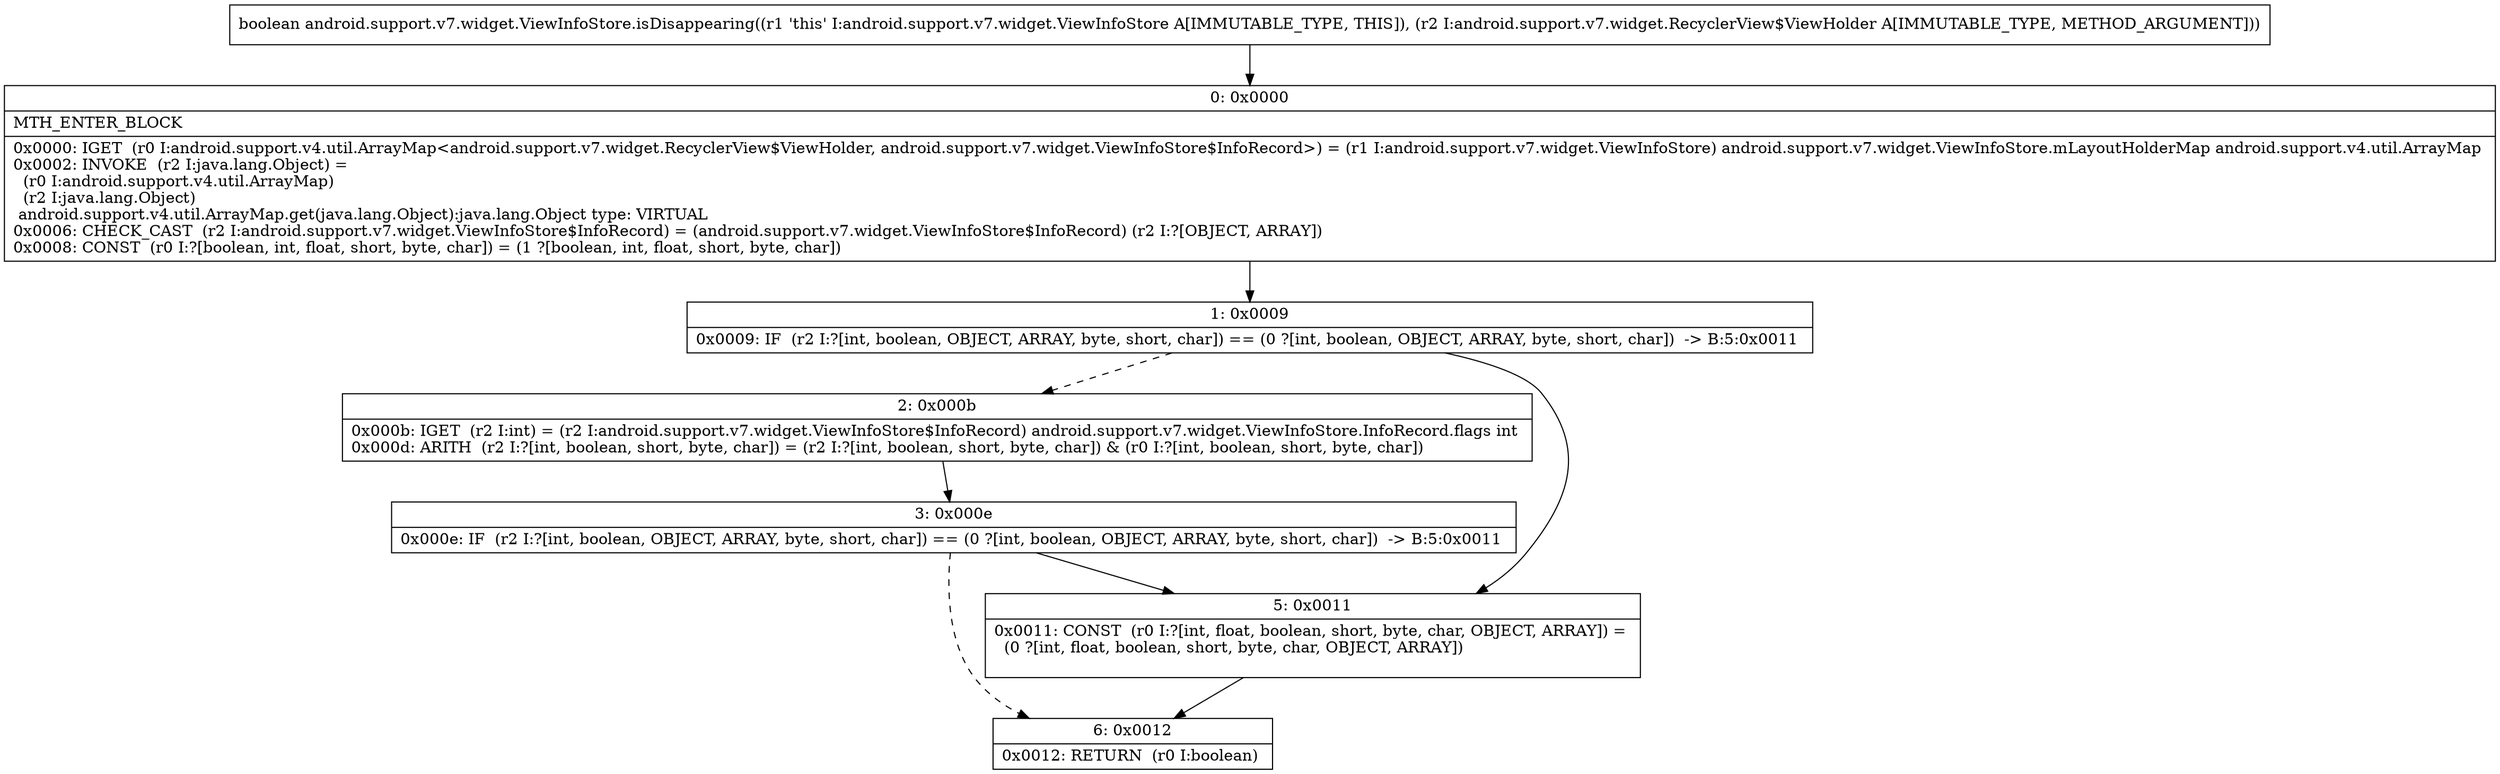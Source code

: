 digraph "CFG forandroid.support.v7.widget.ViewInfoStore.isDisappearing(Landroid\/support\/v7\/widget\/RecyclerView$ViewHolder;)Z" {
Node_0 [shape=record,label="{0\:\ 0x0000|MTH_ENTER_BLOCK\l|0x0000: IGET  (r0 I:android.support.v4.util.ArrayMap\<android.support.v7.widget.RecyclerView$ViewHolder, android.support.v7.widget.ViewInfoStore$InfoRecord\>) = (r1 I:android.support.v7.widget.ViewInfoStore) android.support.v7.widget.ViewInfoStore.mLayoutHolderMap android.support.v4.util.ArrayMap \l0x0002: INVOKE  (r2 I:java.lang.Object) = \l  (r0 I:android.support.v4.util.ArrayMap)\l  (r2 I:java.lang.Object)\l android.support.v4.util.ArrayMap.get(java.lang.Object):java.lang.Object type: VIRTUAL \l0x0006: CHECK_CAST  (r2 I:android.support.v7.widget.ViewInfoStore$InfoRecord) = (android.support.v7.widget.ViewInfoStore$InfoRecord) (r2 I:?[OBJECT, ARRAY]) \l0x0008: CONST  (r0 I:?[boolean, int, float, short, byte, char]) = (1 ?[boolean, int, float, short, byte, char]) \l}"];
Node_1 [shape=record,label="{1\:\ 0x0009|0x0009: IF  (r2 I:?[int, boolean, OBJECT, ARRAY, byte, short, char]) == (0 ?[int, boolean, OBJECT, ARRAY, byte, short, char])  \-\> B:5:0x0011 \l}"];
Node_2 [shape=record,label="{2\:\ 0x000b|0x000b: IGET  (r2 I:int) = (r2 I:android.support.v7.widget.ViewInfoStore$InfoRecord) android.support.v7.widget.ViewInfoStore.InfoRecord.flags int \l0x000d: ARITH  (r2 I:?[int, boolean, short, byte, char]) = (r2 I:?[int, boolean, short, byte, char]) & (r0 I:?[int, boolean, short, byte, char]) \l}"];
Node_3 [shape=record,label="{3\:\ 0x000e|0x000e: IF  (r2 I:?[int, boolean, OBJECT, ARRAY, byte, short, char]) == (0 ?[int, boolean, OBJECT, ARRAY, byte, short, char])  \-\> B:5:0x0011 \l}"];
Node_5 [shape=record,label="{5\:\ 0x0011|0x0011: CONST  (r0 I:?[int, float, boolean, short, byte, char, OBJECT, ARRAY]) = \l  (0 ?[int, float, boolean, short, byte, char, OBJECT, ARRAY])\l \l}"];
Node_6 [shape=record,label="{6\:\ 0x0012|0x0012: RETURN  (r0 I:boolean) \l}"];
MethodNode[shape=record,label="{boolean android.support.v7.widget.ViewInfoStore.isDisappearing((r1 'this' I:android.support.v7.widget.ViewInfoStore A[IMMUTABLE_TYPE, THIS]), (r2 I:android.support.v7.widget.RecyclerView$ViewHolder A[IMMUTABLE_TYPE, METHOD_ARGUMENT])) }"];
MethodNode -> Node_0;
Node_0 -> Node_1;
Node_1 -> Node_2[style=dashed];
Node_1 -> Node_5;
Node_2 -> Node_3;
Node_3 -> Node_5;
Node_3 -> Node_6[style=dashed];
Node_5 -> Node_6;
}

